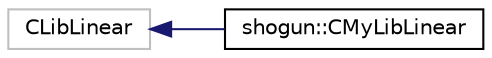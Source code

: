 digraph "Graphical Class Hierarchy"
{
 // LATEX_PDF_SIZE
  edge [fontname="Helvetica",fontsize="10",labelfontname="Helvetica",labelfontsize="10"];
  node [fontname="Helvetica",fontsize="10",shape=record];
  rankdir="LR";
  Node242 [label="CLibLinear",height=0.2,width=0.4,color="grey75", fillcolor="white", style="filled",tooltip=" "];
  Node242 -> Node0 [dir="back",color="midnightblue",fontsize="10",style="solid",fontname="Helvetica"];
  Node0 [label="shogun::CMyLibLinear",height=0.2,width=0.4,color="black", fillcolor="white", style="filled",URL="$de/d65/classshogun_1_1CMyLibLinear.html",tooltip=" "];
}
